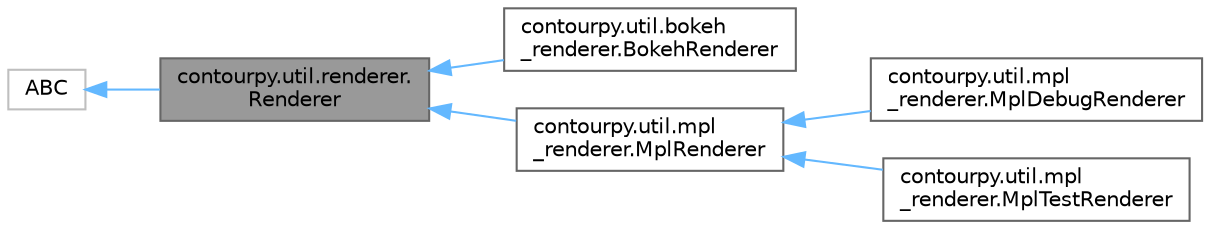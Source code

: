 digraph "contourpy.util.renderer.Renderer"
{
 // LATEX_PDF_SIZE
  bgcolor="transparent";
  edge [fontname=Helvetica,fontsize=10,labelfontname=Helvetica,labelfontsize=10];
  node [fontname=Helvetica,fontsize=10,shape=box,height=0.2,width=0.4];
  rankdir="LR";
  Node1 [id="Node000001",label="contourpy.util.renderer.\lRenderer",height=0.2,width=0.4,color="gray40", fillcolor="grey60", style="filled", fontcolor="black",tooltip=" "];
  Node2 -> Node1 [id="edge1_Node000001_Node000002",dir="back",color="steelblue1",style="solid",tooltip=" "];
  Node2 [id="Node000002",label="ABC",height=0.2,width=0.4,color="grey75", fillcolor="white", style="filled",URL="$dd/d9b/classABC.html",tooltip=" "];
  Node1 -> Node3 [id="edge2_Node000001_Node000003",dir="back",color="steelblue1",style="solid",tooltip=" "];
  Node3 [id="Node000003",label="contourpy.util.bokeh\l_renderer.BokehRenderer",height=0.2,width=0.4,color="gray40", fillcolor="white", style="filled",URL="$df/d4c/classcontourpy_1_1util_1_1bokeh__renderer_1_1BokehRenderer.html",tooltip=" "];
  Node1 -> Node4 [id="edge3_Node000001_Node000004",dir="back",color="steelblue1",style="solid",tooltip=" "];
  Node4 [id="Node000004",label="contourpy.util.mpl\l_renderer.MplRenderer",height=0.2,width=0.4,color="gray40", fillcolor="white", style="filled",URL="$d9/d0c/classcontourpy_1_1util_1_1mpl__renderer_1_1MplRenderer.html",tooltip=" "];
  Node4 -> Node5 [id="edge4_Node000004_Node000005",dir="back",color="steelblue1",style="solid",tooltip=" "];
  Node5 [id="Node000005",label="contourpy.util.mpl\l_renderer.MplDebugRenderer",height=0.2,width=0.4,color="gray40", fillcolor="white", style="filled",URL="$db/d05/classcontourpy_1_1util_1_1mpl__renderer_1_1MplDebugRenderer.html",tooltip=" "];
  Node4 -> Node6 [id="edge5_Node000004_Node000006",dir="back",color="steelblue1",style="solid",tooltip=" "];
  Node6 [id="Node000006",label="contourpy.util.mpl\l_renderer.MplTestRenderer",height=0.2,width=0.4,color="gray40", fillcolor="white", style="filled",URL="$d5/d60/classcontourpy_1_1util_1_1mpl__renderer_1_1MplTestRenderer.html",tooltip=" "];
}
